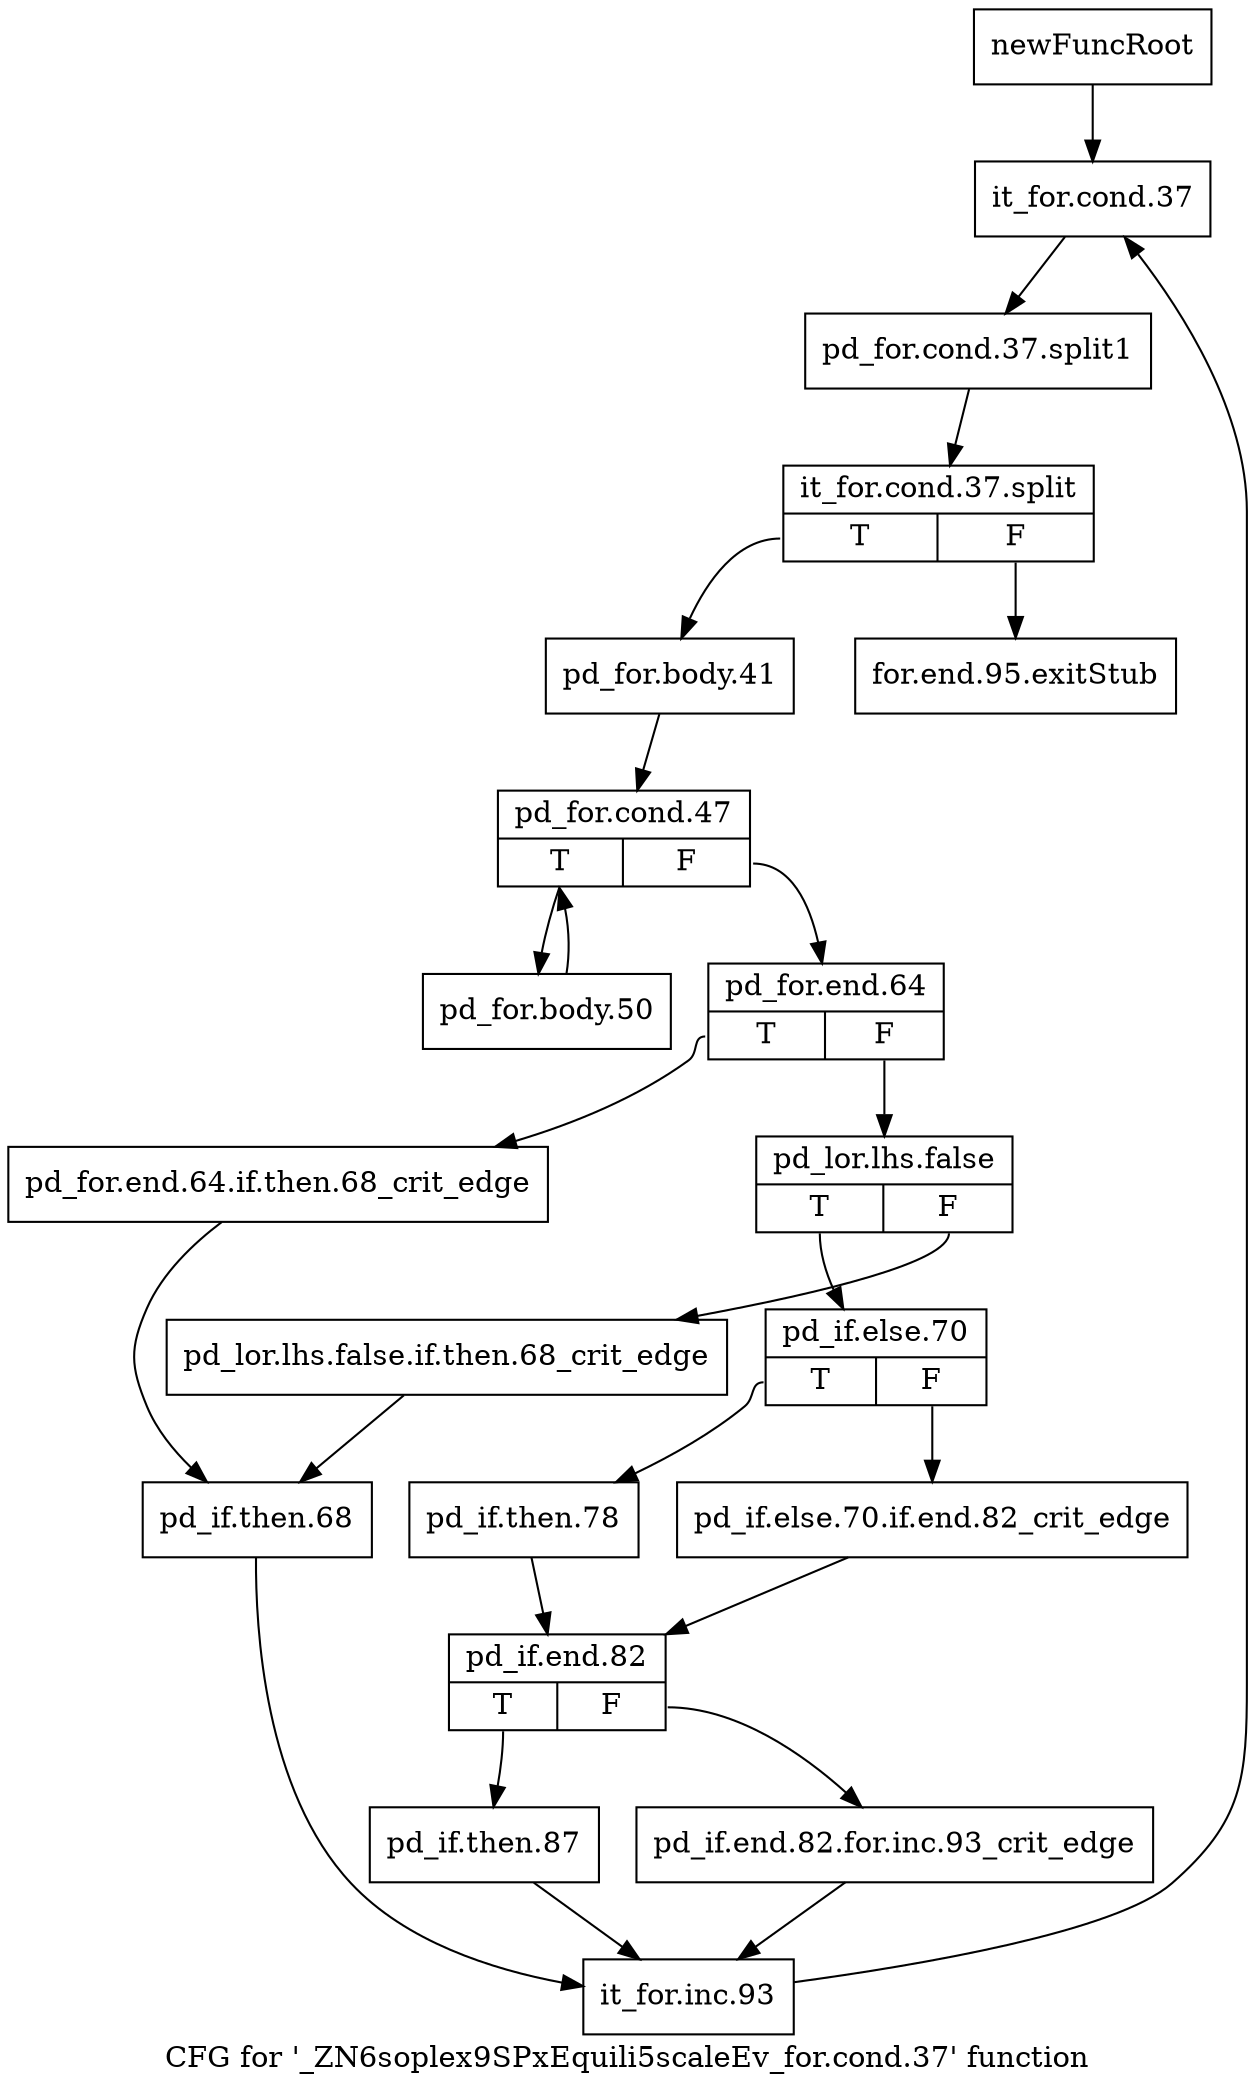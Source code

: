 digraph "CFG for '_ZN6soplex9SPxEquili5scaleEv_for.cond.37' function" {
	label="CFG for '_ZN6soplex9SPxEquili5scaleEv_for.cond.37' function";

	Node0x2dc52d0 [shape=record,label="{newFuncRoot}"];
	Node0x2dc52d0 -> Node0x2dc5370;
	Node0x2dc5320 [shape=record,label="{for.end.95.exitStub}"];
	Node0x2dc5370 [shape=record,label="{it_for.cond.37}"];
	Node0x2dc5370 -> Node0x3259730;
	Node0x3259730 [shape=record,label="{pd_for.cond.37.split1}"];
	Node0x3259730 -> Node0x34c06d0;
	Node0x34c06d0 [shape=record,label="{it_for.cond.37.split|{<s0>T|<s1>F}}"];
	Node0x34c06d0:s0 -> Node0x2dc53c0;
	Node0x34c06d0:s1 -> Node0x2dc5320;
	Node0x2dc53c0 [shape=record,label="{pd_for.body.41}"];
	Node0x2dc53c0 -> Node0x2dc5410;
	Node0x2dc5410 [shape=record,label="{pd_for.cond.47|{<s0>T|<s1>F}}"];
	Node0x2dc5410:s0 -> Node0x2dc5820;
	Node0x2dc5410:s1 -> Node0x2dc5460;
	Node0x2dc5460 [shape=record,label="{pd_for.end.64|{<s0>T|<s1>F}}"];
	Node0x2dc5460:s0 -> Node0x2dc5730;
	Node0x2dc5460:s1 -> Node0x2dc54b0;
	Node0x2dc54b0 [shape=record,label="{pd_lor.lhs.false|{<s0>T|<s1>F}}"];
	Node0x2dc54b0:s0 -> Node0x2dc5550;
	Node0x2dc54b0:s1 -> Node0x2dc5500;
	Node0x2dc5500 [shape=record,label="{pd_lor.lhs.false.if.then.68_crit_edge}"];
	Node0x2dc5500 -> Node0x2dc5780;
	Node0x2dc5550 [shape=record,label="{pd_if.else.70|{<s0>T|<s1>F}}"];
	Node0x2dc5550:s0 -> Node0x2dc55f0;
	Node0x2dc5550:s1 -> Node0x2dc55a0;
	Node0x2dc55a0 [shape=record,label="{pd_if.else.70.if.end.82_crit_edge}"];
	Node0x2dc55a0 -> Node0x2dc5640;
	Node0x2dc55f0 [shape=record,label="{pd_if.then.78}"];
	Node0x2dc55f0 -> Node0x2dc5640;
	Node0x2dc5640 [shape=record,label="{pd_if.end.82|{<s0>T|<s1>F}}"];
	Node0x2dc5640:s0 -> Node0x2dc56e0;
	Node0x2dc5640:s1 -> Node0x2dc5690;
	Node0x2dc5690 [shape=record,label="{pd_if.end.82.for.inc.93_crit_edge}"];
	Node0x2dc5690 -> Node0x2dc57d0;
	Node0x2dc56e0 [shape=record,label="{pd_if.then.87}"];
	Node0x2dc56e0 -> Node0x2dc57d0;
	Node0x2dc5730 [shape=record,label="{pd_for.end.64.if.then.68_crit_edge}"];
	Node0x2dc5730 -> Node0x2dc5780;
	Node0x2dc5780 [shape=record,label="{pd_if.then.68}"];
	Node0x2dc5780 -> Node0x2dc57d0;
	Node0x2dc57d0 [shape=record,label="{it_for.inc.93}"];
	Node0x2dc57d0 -> Node0x2dc5370;
	Node0x2dc5820 [shape=record,label="{pd_for.body.50}"];
	Node0x2dc5820 -> Node0x2dc5410;
}
